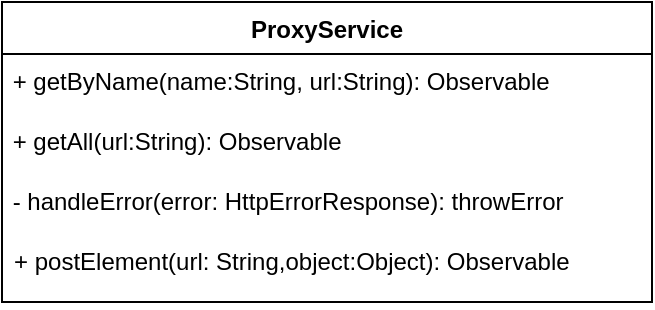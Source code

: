 <mxfile version="10.6.0" type="device"><diagram name="Page-1" id="5f0bae14-7c28-e335-631c-24af17079c00"><mxGraphModel dx="1394" dy="796" grid="1" gridSize="10" guides="1" tooltips="1" connect="1" arrows="1" fold="1" page="1" pageScale="1" pageWidth="1100" pageHeight="850" background="#ffffff" math="0" shadow="0"><root><mxCell id="0"/><mxCell id="1" parent="0"/><mxCell id="FiJsD4qg2uQItaX6nWLA-19" value="ProxyService" style="swimlane;fontStyle=1;align=center;verticalAlign=top;childLayout=stackLayout;horizontal=1;startSize=26;horizontalStack=0;resizeParent=1;resizeParentMax=0;resizeLast=0;collapsible=1;marginBottom=0;" vertex="1" parent="1"><mxGeometry x="450" y="330" width="325" height="150" as="geometry"/></mxCell><mxCell id="FiJsD4qg2uQItaX6nWLA-20" value="&amp;nbsp;+ getByName(name:String, url:String): Observable" style="text;html=1;" vertex="1" parent="FiJsD4qg2uQItaX6nWLA-19"><mxGeometry y="26" width="325" height="30" as="geometry"/></mxCell><mxCell id="FiJsD4qg2uQItaX6nWLA-21" value="&amp;nbsp;+ getAll(url:String): Observable" style="text;html=1;" vertex="1" parent="FiJsD4qg2uQItaX6nWLA-19"><mxGeometry y="56" width="325" height="30" as="geometry"/></mxCell><mxCell id="FiJsD4qg2uQItaX6nWLA-22" value="&amp;nbsp;- handleError(error: HttpErrorResponse): throwError" style="text;html=1;" vertex="1" parent="FiJsD4qg2uQItaX6nWLA-19"><mxGeometry y="86" width="325" height="30" as="geometry"/></mxCell><mxCell id="FiJsD4qg2uQItaX6nWLA-23" value="+ postElement(url: String,object:Object): Observable" style="text;strokeColor=none;fillColor=none;align=left;verticalAlign=top;spacingLeft=4;spacingRight=4;overflow=hidden;rotatable=0;points=[[0,0.5],[1,0.5]];portConstraint=eastwest;" vertex="1" parent="FiJsD4qg2uQItaX6nWLA-19"><mxGeometry y="116" width="325" height="34" as="geometry"/></mxCell></root></mxGraphModel></diagram></mxfile>